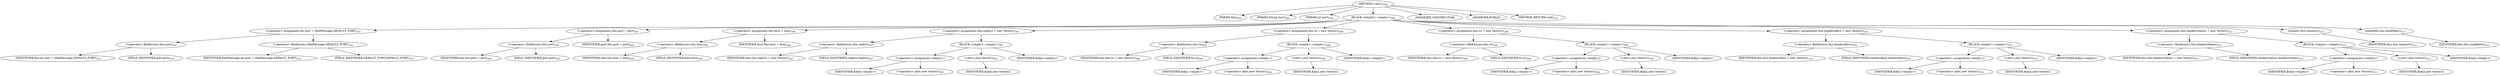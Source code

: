digraph "&lt;init&gt;" {  
"243" [label = <(METHOD,&lt;init&gt;)<SUB>204</SUB>> ]
"8" [label = <(PARAM,this)<SUB>204</SUB>> ]
"244" [label = <(PARAM,String host)<SUB>204</SUB>> ]
"245" [label = <(PARAM,int port)<SUB>204</SUB>> ]
"246" [label = <(BLOCK,&lt;empty&gt;,&lt;empty&gt;)<SUB>204</SUB>> ]
"247" [label = <(&lt;operator&gt;.assignment,int port = MailMessage.DEFAULT_PORT)<SUB>143</SUB>> ]
"248" [label = <(&lt;operator&gt;.fieldAccess,this.port)<SUB>143</SUB>> ]
"249" [label = <(IDENTIFIER,this,int port = MailMessage.DEFAULT_PORT)<SUB>143</SUB>> ]
"250" [label = <(FIELD_IDENTIFIER,port,port)<SUB>143</SUB>> ]
"251" [label = <(&lt;operator&gt;.fieldAccess,MailMessage.DEFAULT_PORT)<SUB>143</SUB>> ]
"252" [label = <(IDENTIFIER,MailMessage,int port = MailMessage.DEFAULT_PORT)<SUB>143</SUB>> ]
"253" [label = <(FIELD_IDENTIFIER,DEFAULT_PORT,DEFAULT_PORT)<SUB>143</SUB>> ]
"254" [label = <(&lt;operator&gt;.assignment,this.port = port)<SUB>205</SUB>> ]
"255" [label = <(&lt;operator&gt;.fieldAccess,this.port)<SUB>205</SUB>> ]
"7" [label = <(IDENTIFIER,this,this.port = port)<SUB>205</SUB>> ]
"256" [label = <(FIELD_IDENTIFIER,port,port)<SUB>205</SUB>> ]
"257" [label = <(IDENTIFIER,port,this.port = port)<SUB>205</SUB>> ]
"258" [label = <(&lt;operator&gt;.assignment,this.host = host)<SUB>206</SUB>> ]
"259" [label = <(&lt;operator&gt;.fieldAccess,this.host)<SUB>206</SUB>> ]
"9" [label = <(IDENTIFIER,this,this.host = host)<SUB>206</SUB>> ]
"260" [label = <(FIELD_IDENTIFIER,host,host)<SUB>206</SUB>> ]
"261" [label = <(IDENTIFIER,host,this.host = host)<SUB>206</SUB>> ]
"262" [label = <(&lt;operator&gt;.assignment,this.replyto = new Vector())<SUB>207</SUB>> ]
"263" [label = <(&lt;operator&gt;.fieldAccess,this.replyto)<SUB>207</SUB>> ]
"264" [label = <(IDENTIFIER,this,this.replyto = new Vector())<SUB>207</SUB>> ]
"265" [label = <(FIELD_IDENTIFIER,replyto,replyto)<SUB>207</SUB>> ]
"266" [label = <(BLOCK,&lt;empty&gt;,&lt;empty&gt;)<SUB>207</SUB>> ]
"267" [label = <(&lt;operator&gt;.assignment,&lt;empty&gt;)> ]
"268" [label = <(IDENTIFIER,$obj0,&lt;empty&gt;)> ]
"269" [label = <(&lt;operator&gt;.alloc,new Vector())<SUB>207</SUB>> ]
"270" [label = <(&lt;init&gt;,new Vector())<SUB>207</SUB>> ]
"271" [label = <(IDENTIFIER,$obj0,new Vector())> ]
"272" [label = <(IDENTIFIER,$obj0,&lt;empty&gt;)> ]
"273" [label = <(&lt;operator&gt;.assignment,this.to = new Vector())<SUB>208</SUB>> ]
"274" [label = <(&lt;operator&gt;.fieldAccess,this.to)<SUB>208</SUB>> ]
"275" [label = <(IDENTIFIER,this,this.to = new Vector())<SUB>208</SUB>> ]
"276" [label = <(FIELD_IDENTIFIER,to,to)<SUB>208</SUB>> ]
"277" [label = <(BLOCK,&lt;empty&gt;,&lt;empty&gt;)<SUB>208</SUB>> ]
"278" [label = <(&lt;operator&gt;.assignment,&lt;empty&gt;)> ]
"279" [label = <(IDENTIFIER,$obj1,&lt;empty&gt;)> ]
"280" [label = <(&lt;operator&gt;.alloc,new Vector())<SUB>208</SUB>> ]
"281" [label = <(&lt;init&gt;,new Vector())<SUB>208</SUB>> ]
"282" [label = <(IDENTIFIER,$obj1,new Vector())> ]
"283" [label = <(IDENTIFIER,$obj1,&lt;empty&gt;)> ]
"284" [label = <(&lt;operator&gt;.assignment,this.cc = new Vector())<SUB>209</SUB>> ]
"285" [label = <(&lt;operator&gt;.fieldAccess,this.cc)<SUB>209</SUB>> ]
"286" [label = <(IDENTIFIER,this,this.cc = new Vector())<SUB>209</SUB>> ]
"287" [label = <(FIELD_IDENTIFIER,cc,cc)<SUB>209</SUB>> ]
"288" [label = <(BLOCK,&lt;empty&gt;,&lt;empty&gt;)<SUB>209</SUB>> ]
"289" [label = <(&lt;operator&gt;.assignment,&lt;empty&gt;)> ]
"290" [label = <(IDENTIFIER,$obj2,&lt;empty&gt;)> ]
"291" [label = <(&lt;operator&gt;.alloc,new Vector())<SUB>209</SUB>> ]
"292" [label = <(&lt;init&gt;,new Vector())<SUB>209</SUB>> ]
"293" [label = <(IDENTIFIER,$obj2,new Vector())> ]
"294" [label = <(IDENTIFIER,$obj2,&lt;empty&gt;)> ]
"295" [label = <(&lt;operator&gt;.assignment,this.headersKeys = new Vector())<SUB>210</SUB>> ]
"296" [label = <(&lt;operator&gt;.fieldAccess,this.headersKeys)<SUB>210</SUB>> ]
"297" [label = <(IDENTIFIER,this,this.headersKeys = new Vector())<SUB>210</SUB>> ]
"298" [label = <(FIELD_IDENTIFIER,headersKeys,headersKeys)<SUB>210</SUB>> ]
"299" [label = <(BLOCK,&lt;empty&gt;,&lt;empty&gt;)<SUB>210</SUB>> ]
"300" [label = <(&lt;operator&gt;.assignment,&lt;empty&gt;)> ]
"301" [label = <(IDENTIFIER,$obj3,&lt;empty&gt;)> ]
"302" [label = <(&lt;operator&gt;.alloc,new Vector())<SUB>210</SUB>> ]
"303" [label = <(&lt;init&gt;,new Vector())<SUB>210</SUB>> ]
"304" [label = <(IDENTIFIER,$obj3,new Vector())> ]
"305" [label = <(IDENTIFIER,$obj3,&lt;empty&gt;)> ]
"306" [label = <(&lt;operator&gt;.assignment,this.headersValues = new Vector())<SUB>211</SUB>> ]
"307" [label = <(&lt;operator&gt;.fieldAccess,this.headersValues)<SUB>211</SUB>> ]
"308" [label = <(IDENTIFIER,this,this.headersValues = new Vector())<SUB>211</SUB>> ]
"309" [label = <(FIELD_IDENTIFIER,headersValues,headersValues)<SUB>211</SUB>> ]
"310" [label = <(BLOCK,&lt;empty&gt;,&lt;empty&gt;)<SUB>211</SUB>> ]
"311" [label = <(&lt;operator&gt;.assignment,&lt;empty&gt;)> ]
"312" [label = <(IDENTIFIER,$obj4,&lt;empty&gt;)> ]
"313" [label = <(&lt;operator&gt;.alloc,new Vector())<SUB>211</SUB>> ]
"314" [label = <(&lt;init&gt;,new Vector())<SUB>211</SUB>> ]
"315" [label = <(IDENTIFIER,$obj4,new Vector())> ]
"316" [label = <(IDENTIFIER,$obj4,&lt;empty&gt;)> ]
"317" [label = <(connect,this.connect())<SUB>212</SUB>> ]
"10" [label = <(IDENTIFIER,this,this.connect())<SUB>212</SUB>> ]
"318" [label = <(sendHelo,this.sendHelo())<SUB>213</SUB>> ]
"11" [label = <(IDENTIFIER,this,this.sendHelo())<SUB>213</SUB>> ]
"319" [label = <(MODIFIER,CONSTRUCTOR)> ]
"320" [label = <(MODIFIER,PUBLIC)> ]
"321" [label = <(METHOD_RETURN,void)<SUB>214</SUB>> ]
  "243" -> "8" 
  "243" -> "244" 
  "243" -> "245" 
  "243" -> "246" 
  "243" -> "319" 
  "243" -> "320" 
  "243" -> "321" 
  "246" -> "247" 
  "246" -> "254" 
  "246" -> "258" 
  "246" -> "262" 
  "246" -> "273" 
  "246" -> "284" 
  "246" -> "295" 
  "246" -> "306" 
  "246" -> "317" 
  "246" -> "318" 
  "247" -> "248" 
  "247" -> "251" 
  "248" -> "249" 
  "248" -> "250" 
  "251" -> "252" 
  "251" -> "253" 
  "254" -> "255" 
  "254" -> "257" 
  "255" -> "7" 
  "255" -> "256" 
  "258" -> "259" 
  "258" -> "261" 
  "259" -> "9" 
  "259" -> "260" 
  "262" -> "263" 
  "262" -> "266" 
  "263" -> "264" 
  "263" -> "265" 
  "266" -> "267" 
  "266" -> "270" 
  "266" -> "272" 
  "267" -> "268" 
  "267" -> "269" 
  "270" -> "271" 
  "273" -> "274" 
  "273" -> "277" 
  "274" -> "275" 
  "274" -> "276" 
  "277" -> "278" 
  "277" -> "281" 
  "277" -> "283" 
  "278" -> "279" 
  "278" -> "280" 
  "281" -> "282" 
  "284" -> "285" 
  "284" -> "288" 
  "285" -> "286" 
  "285" -> "287" 
  "288" -> "289" 
  "288" -> "292" 
  "288" -> "294" 
  "289" -> "290" 
  "289" -> "291" 
  "292" -> "293" 
  "295" -> "296" 
  "295" -> "299" 
  "296" -> "297" 
  "296" -> "298" 
  "299" -> "300" 
  "299" -> "303" 
  "299" -> "305" 
  "300" -> "301" 
  "300" -> "302" 
  "303" -> "304" 
  "306" -> "307" 
  "306" -> "310" 
  "307" -> "308" 
  "307" -> "309" 
  "310" -> "311" 
  "310" -> "314" 
  "310" -> "316" 
  "311" -> "312" 
  "311" -> "313" 
  "314" -> "315" 
  "317" -> "10" 
  "318" -> "11" 
}
